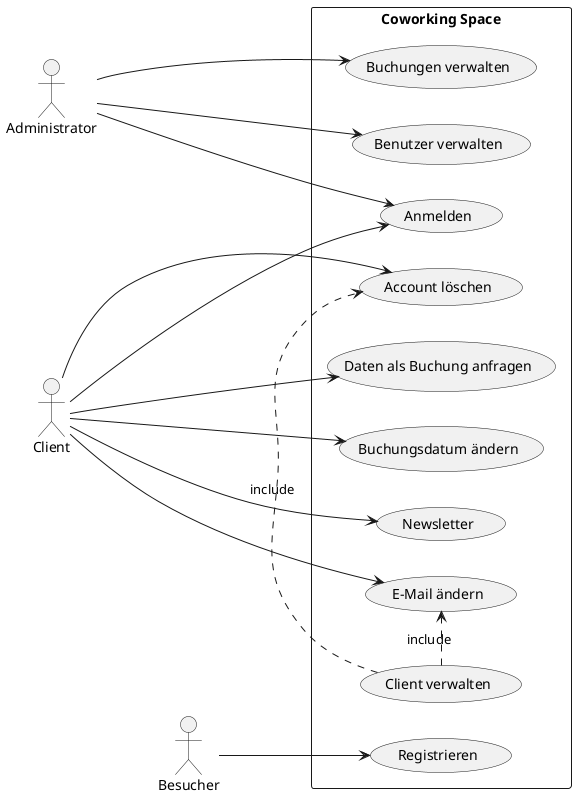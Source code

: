 @startuml

left to right direction
skinparam packageStyle rectangle

actor Administrator
actor Client
actor Besucher

rectangle "Coworking Space" {
    Besucher --> (Registrieren)
    Administrator --> (Anmelden)
    Client --> (Anmelden)
    Client ---> (Daten als Buchung anfragen)
    Administrator ---> (Buchungen verwalten)
    Client ---> (E-Mail ändern)
    Client ---> (Buchungsdatum ändern)
    Administrator ---> (Benutzer verwalten)
    Client ---> (Newsletter)
    Client ---> (Account löschen)
    (Client verwalten) .> (E-Mail ändern) :include
    (Client verwalten) .> (Account löschen) :include
}

@enduml